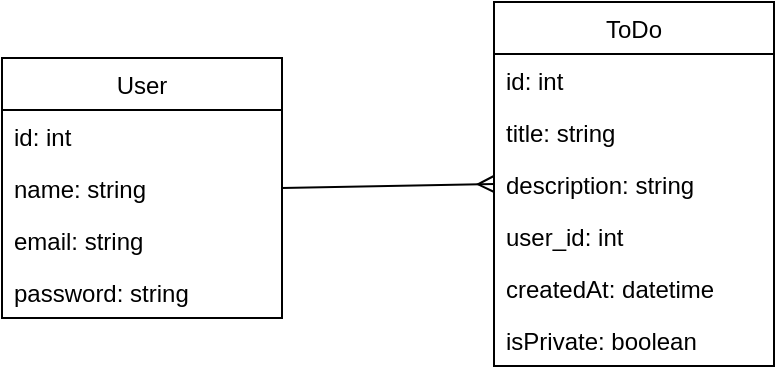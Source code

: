 <mxfile version="10.7.7" type="device"><diagram id="zDQ1SzWr9a6YrrINLAoy" name="Page-1"><mxGraphModel dx="840" dy="483" grid="1" gridSize="10" guides="1" tooltips="1" connect="1" arrows="1" fold="1" page="1" pageScale="1" pageWidth="827" pageHeight="1169" math="0" shadow="0"><root><mxCell id="0"/><mxCell id="1" parent="0"/><mxCell id="l3aDRlw5-b9s1xA0UNjZ-5" value="User" style="swimlane;fontStyle=0;childLayout=stackLayout;horizontal=1;startSize=26;fillColor=none;horizontalStack=0;resizeParent=1;resizeParentMax=0;resizeLast=0;collapsible=1;marginBottom=0;" vertex="1" parent="1"><mxGeometry x="97" y="137" width="140" height="130" as="geometry"/></mxCell><mxCell id="l3aDRlw5-b9s1xA0UNjZ-16" value="id: int&#10;" style="text;strokeColor=none;fillColor=none;align=left;verticalAlign=top;spacingLeft=4;spacingRight=4;overflow=hidden;rotatable=0;points=[[0,0.5],[1,0.5]];portConstraint=eastwest;" vertex="1" parent="l3aDRlw5-b9s1xA0UNjZ-5"><mxGeometry y="26" width="140" height="26" as="geometry"/></mxCell><mxCell id="l3aDRlw5-b9s1xA0UNjZ-6" value="name: string&#10;" style="text;strokeColor=none;fillColor=none;align=left;verticalAlign=top;spacingLeft=4;spacingRight=4;overflow=hidden;rotatable=0;points=[[0,0.5],[1,0.5]];portConstraint=eastwest;" vertex="1" parent="l3aDRlw5-b9s1xA0UNjZ-5"><mxGeometry y="52" width="140" height="26" as="geometry"/></mxCell><mxCell id="l3aDRlw5-b9s1xA0UNjZ-7" value="email: string&#10;" style="text;strokeColor=none;fillColor=none;align=left;verticalAlign=top;spacingLeft=4;spacingRight=4;overflow=hidden;rotatable=0;points=[[0,0.5],[1,0.5]];portConstraint=eastwest;" vertex="1" parent="l3aDRlw5-b9s1xA0UNjZ-5"><mxGeometry y="78" width="140" height="26" as="geometry"/></mxCell><mxCell id="l3aDRlw5-b9s1xA0UNjZ-8" value="password: string&#10;" style="text;strokeColor=none;fillColor=none;align=left;verticalAlign=top;spacingLeft=4;spacingRight=4;overflow=hidden;rotatable=0;points=[[0,0.5],[1,0.5]];portConstraint=eastwest;" vertex="1" parent="l3aDRlw5-b9s1xA0UNjZ-5"><mxGeometry y="104" width="140" height="26" as="geometry"/></mxCell><mxCell id="l3aDRlw5-b9s1xA0UNjZ-9" value="ToDo" style="swimlane;fontStyle=0;childLayout=stackLayout;horizontal=1;startSize=26;fillColor=none;horizontalStack=0;resizeParent=1;resizeParentMax=0;resizeLast=0;collapsible=1;marginBottom=0;" vertex="1" parent="1"><mxGeometry x="343" y="109" width="140" height="182" as="geometry"/></mxCell><mxCell id="l3aDRlw5-b9s1xA0UNjZ-15" value="id: int&#10;" style="text;strokeColor=none;fillColor=none;align=left;verticalAlign=top;spacingLeft=4;spacingRight=4;overflow=hidden;rotatable=0;points=[[0,0.5],[1,0.5]];portConstraint=eastwest;" vertex="1" parent="l3aDRlw5-b9s1xA0UNjZ-9"><mxGeometry y="26" width="140" height="26" as="geometry"/></mxCell><mxCell id="l3aDRlw5-b9s1xA0UNjZ-10" value="title: string&#10;" style="text;strokeColor=none;fillColor=none;align=left;verticalAlign=top;spacingLeft=4;spacingRight=4;overflow=hidden;rotatable=0;points=[[0,0.5],[1,0.5]];portConstraint=eastwest;" vertex="1" parent="l3aDRlw5-b9s1xA0UNjZ-9"><mxGeometry y="52" width="140" height="26" as="geometry"/></mxCell><mxCell id="l3aDRlw5-b9s1xA0UNjZ-11" value="description: string" style="text;strokeColor=none;fillColor=none;align=left;verticalAlign=top;spacingLeft=4;spacingRight=4;overflow=hidden;rotatable=0;points=[[0,0.5],[1,0.5]];portConstraint=eastwest;" vertex="1" parent="l3aDRlw5-b9s1xA0UNjZ-9"><mxGeometry y="78" width="140" height="26" as="geometry"/></mxCell><mxCell id="l3aDRlw5-b9s1xA0UNjZ-14" value="user_id: int&#10;" style="text;strokeColor=none;fillColor=none;align=left;verticalAlign=top;spacingLeft=4;spacingRight=4;overflow=hidden;rotatable=0;points=[[0,0.5],[1,0.5]];portConstraint=eastwest;" vertex="1" parent="l3aDRlw5-b9s1xA0UNjZ-9"><mxGeometry y="104" width="140" height="26" as="geometry"/></mxCell><mxCell id="l3aDRlw5-b9s1xA0UNjZ-12" value="createdAt: datetime&#10;" style="text;strokeColor=none;fillColor=none;align=left;verticalAlign=top;spacingLeft=4;spacingRight=4;overflow=hidden;rotatable=0;points=[[0,0.5],[1,0.5]];portConstraint=eastwest;" vertex="1" parent="l3aDRlw5-b9s1xA0UNjZ-9"><mxGeometry y="130" width="140" height="26" as="geometry"/></mxCell><mxCell id="l3aDRlw5-b9s1xA0UNjZ-13" value="isPrivate: boolean&#10;" style="text;strokeColor=none;fillColor=none;align=left;verticalAlign=top;spacingLeft=4;spacingRight=4;overflow=hidden;rotatable=0;points=[[0,0.5],[1,0.5]];portConstraint=eastwest;" vertex="1" parent="l3aDRlw5-b9s1xA0UNjZ-9"><mxGeometry y="156" width="140" height="26" as="geometry"/></mxCell><mxCell id="l3aDRlw5-b9s1xA0UNjZ-18" value="" style="endArrow=ERmany;html=1;entryX=0;entryY=0.5;entryDx=0;entryDy=0;exitX=1;exitY=0.5;exitDx=0;exitDy=0;endFill=0;" edge="1" parent="1" source="l3aDRlw5-b9s1xA0UNjZ-6" target="l3aDRlw5-b9s1xA0UNjZ-11"><mxGeometry width="50" height="50" relative="1" as="geometry"><mxPoint x="20" y="370" as="sourcePoint"/><mxPoint x="70" y="320" as="targetPoint"/></mxGeometry></mxCell></root></mxGraphModel></diagram></mxfile>